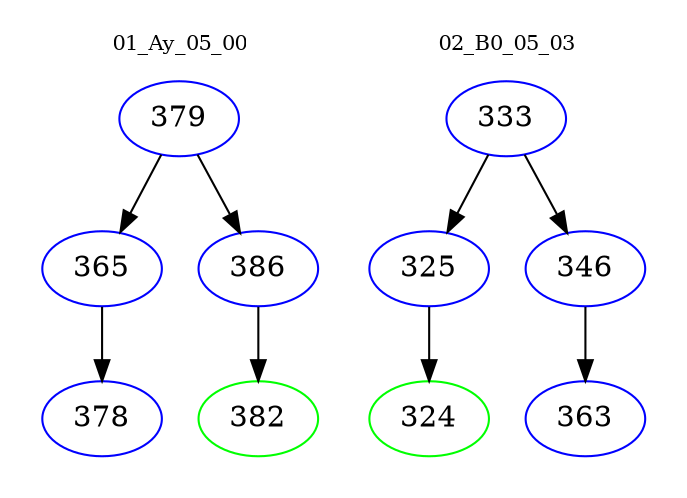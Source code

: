 digraph{
subgraph cluster_0 {
color = white
label = "01_Ay_05_00";
fontsize=10;
T0_379 [label="379", color="blue"]
T0_379 -> T0_365 [color="black"]
T0_365 [label="365", color="blue"]
T0_365 -> T0_378 [color="black"]
T0_378 [label="378", color="blue"]
T0_379 -> T0_386 [color="black"]
T0_386 [label="386", color="blue"]
T0_386 -> T0_382 [color="black"]
T0_382 [label="382", color="green"]
}
subgraph cluster_1 {
color = white
label = "02_B0_05_03";
fontsize=10;
T1_333 [label="333", color="blue"]
T1_333 -> T1_325 [color="black"]
T1_325 [label="325", color="blue"]
T1_325 -> T1_324 [color="black"]
T1_324 [label="324", color="green"]
T1_333 -> T1_346 [color="black"]
T1_346 [label="346", color="blue"]
T1_346 -> T1_363 [color="black"]
T1_363 [label="363", color="blue"]
}
}
